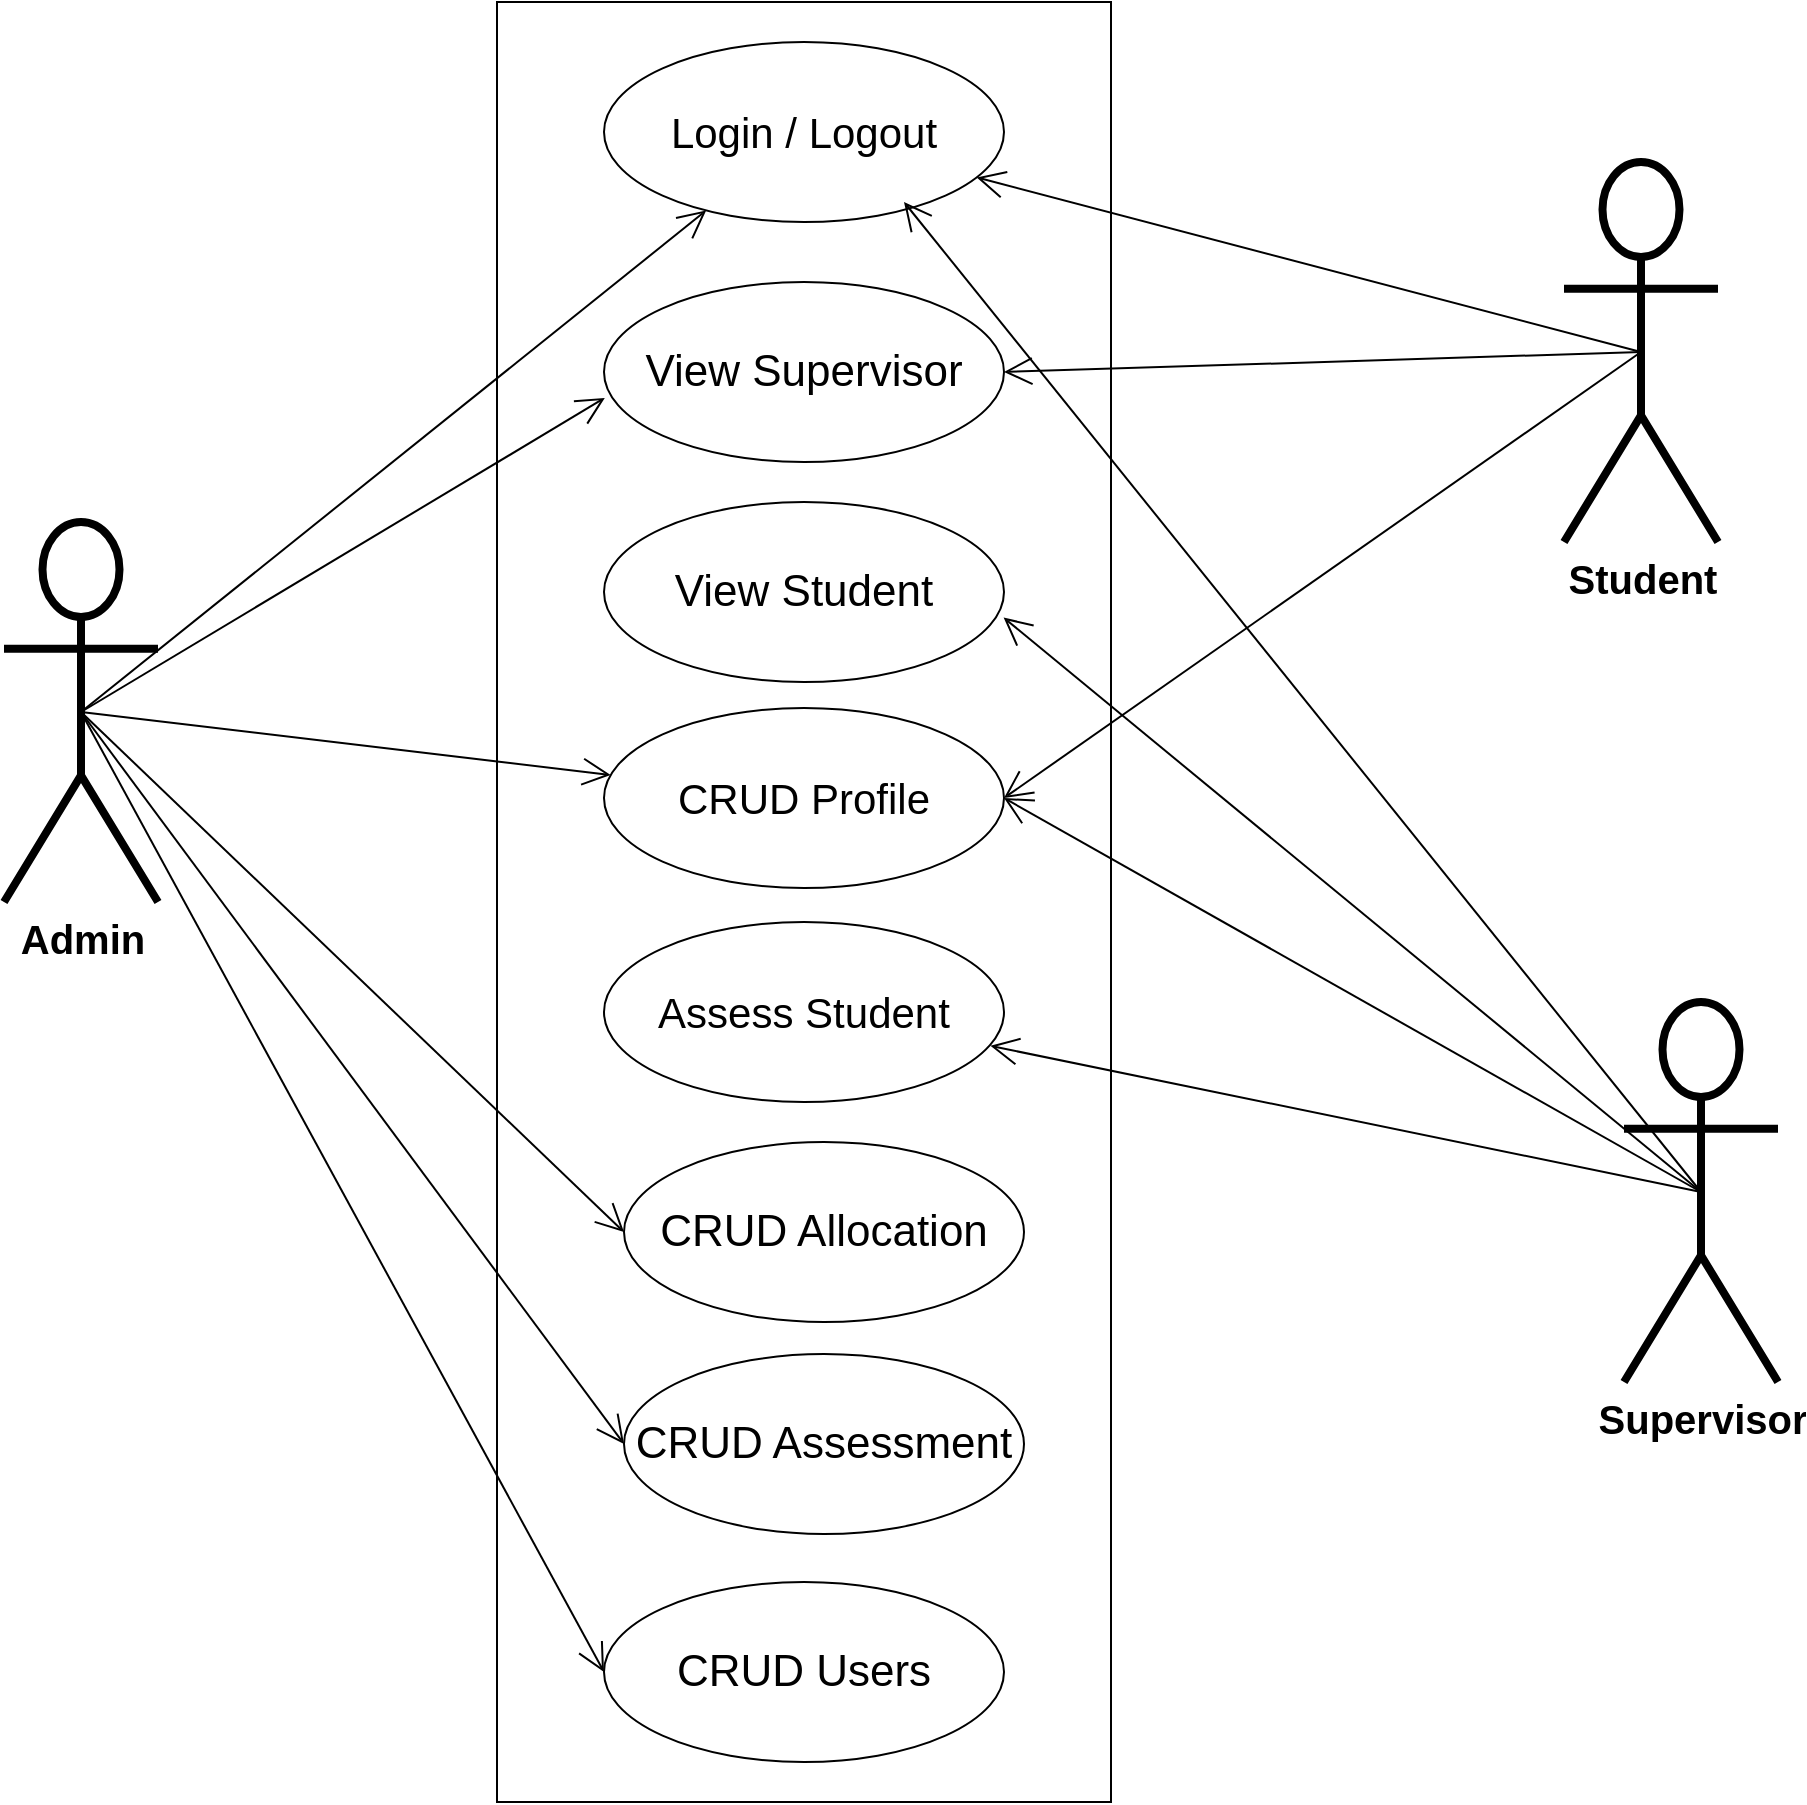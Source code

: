 <mxfile version="13.9.9" type="device"><diagram name="Page-1" id="e7e014a7-5840-1c2e-5031-d8a46d1fe8dd"><mxGraphModel dx="567" dy="1004" grid="1" gridSize="10" guides="1" tooltips="1" connect="1" arrows="1" fold="1" page="1" pageScale="1" pageWidth="1169" pageHeight="826" background="#ffffff" math="0" shadow="0" extFonts="Permanent Marker^https://fonts.googleapis.com/css?family=Permanent+Marker"><root><mxCell id="0"/><mxCell id="1" parent="0"/><mxCell id="Z_jNvDClnr_WPML_4qG5-42" value="" style="rounded=0;whiteSpace=wrap;html=1;" parent="1" vertex="1"><mxGeometry x="1546.5" y="20" width="307" height="900" as="geometry"/></mxCell><mxCell id="Z_jNvDClnr_WPML_4qG5-41" value="&lt;font size=&quot;1&quot;&gt;&lt;b style=&quot;font-size: 20px&quot;&gt;Admin&lt;/b&gt;&lt;/font&gt;" style="shape=umlActor;verticalLabelPosition=bottom;verticalAlign=top;html=1;strokeWidth=4;" parent="1" vertex="1"><mxGeometry x="1300" y="280" width="77" height="190" as="geometry"/></mxCell><mxCell id="Z_jNvDClnr_WPML_4qG5-43" value="&lt;font style=&quot;font-size: 21px&quot;&gt;Login / Logout&lt;/font&gt;" style="ellipse;whiteSpace=wrap;html=1;" parent="1" vertex="1"><mxGeometry x="1600" y="40" width="200" height="90" as="geometry"/></mxCell><mxCell id="Z_jNvDClnr_WPML_4qG5-46" value="&lt;span style=&quot;font-size: 20px&quot;&gt;&lt;b&gt;Student&lt;/b&gt;&lt;/span&gt;" style="shape=umlActor;verticalLabelPosition=bottom;verticalAlign=top;html=1;strokeWidth=4;" parent="1" vertex="1"><mxGeometry x="2080" y="100" width="77" height="190" as="geometry"/></mxCell><mxCell id="Z_jNvDClnr_WPML_4qG5-47" value="&lt;font style=&quot;font-size: 21px&quot;&gt;CRUD Profile&lt;/font&gt;" style="ellipse;whiteSpace=wrap;html=1;" parent="1" vertex="1"><mxGeometry x="1600" y="373" width="200" height="90" as="geometry"/></mxCell><mxCell id="Z_jNvDClnr_WPML_4qG5-48" value="&lt;span style=&quot;font-size: 22px&quot;&gt;View Supervisor&lt;/span&gt;" style="ellipse;whiteSpace=wrap;html=1;" parent="1" vertex="1"><mxGeometry x="1600" y="160" width="200" height="90" as="geometry"/></mxCell><mxCell id="Z_jNvDClnr_WPML_4qG5-49" value="&lt;span style=&quot;font-size: 22px&quot;&gt;CRUD Assessment&lt;/span&gt;" style="ellipse;whiteSpace=wrap;html=1;" parent="1" vertex="1"><mxGeometry x="1610" y="696" width="200" height="90" as="geometry"/></mxCell><mxCell id="Z_jNvDClnr_WPML_4qG5-50" value="&lt;span style=&quot;font-size: 21px&quot;&gt;Assess Student&lt;/span&gt;" style="ellipse;whiteSpace=wrap;html=1;" parent="1" vertex="1"><mxGeometry x="1600" y="480" width="200" height="90" as="geometry"/></mxCell><mxCell id="Z_jNvDClnr_WPML_4qG5-53" value="" style="endArrow=open;endFill=1;endSize=12;html=1;exitX=0.5;exitY=0.5;exitDx=0;exitDy=0;exitPerimeter=0;" parent="1" source="Z_jNvDClnr_WPML_4qG5-41" target="Z_jNvDClnr_WPML_4qG5-43" edge="1"><mxGeometry width="160" relative="1" as="geometry"><mxPoint x="1590" y="400" as="sourcePoint"/><mxPoint x="1750" y="400" as="targetPoint"/></mxGeometry></mxCell><mxCell id="Z_jNvDClnr_WPML_4qG5-55" value="" style="endArrow=open;endFill=1;endSize=12;html=1;exitX=0.5;exitY=0.5;exitDx=0;exitDy=0;exitPerimeter=0;" parent="1" source="Z_jNvDClnr_WPML_4qG5-41" target="Z_jNvDClnr_WPML_4qG5-47" edge="1"><mxGeometry width="160" relative="1" as="geometry"><mxPoint x="1331.5" y="365" as="sourcePoint"/><mxPoint x="1653.712" y="152.194" as="targetPoint"/></mxGeometry></mxCell><mxCell id="Z_jNvDClnr_WPML_4qG5-57" value="" style="endArrow=open;endFill=1;endSize=12;html=1;entryX=0.002;entryY=0.644;entryDx=0;entryDy=0;entryPerimeter=0;exitX=0.5;exitY=0.5;exitDx=0;exitDy=0;exitPerimeter=0;" parent="1" source="Z_jNvDClnr_WPML_4qG5-41" target="Z_jNvDClnr_WPML_4qG5-48" edge="1"><mxGeometry width="160" relative="1" as="geometry"><mxPoint x="1320" y="360" as="sourcePoint"/><mxPoint x="1610.043" y="366.315" as="targetPoint"/></mxGeometry></mxCell><mxCell id="Z_jNvDClnr_WPML_4qG5-58" value="" style="endArrow=open;endFill=1;endSize=12;html=1;entryX=0;entryY=0.5;entryDx=0;entryDy=0;exitX=0.5;exitY=0.5;exitDx=0;exitDy=0;exitPerimeter=0;" parent="1" source="Z_jNvDClnr_WPML_4qG5-41" target="Z_jNvDClnr_WPML_4qG5-49" edge="1"><mxGeometry width="160" relative="1" as="geometry"><mxPoint x="1420" y="540" as="sourcePoint"/><mxPoint x="1610.4" y="497.96" as="targetPoint"/></mxGeometry></mxCell><mxCell id="Z_jNvDClnr_WPML_4qG5-59" value="" style="endArrow=open;endFill=1;endSize=12;html=1;exitX=0.5;exitY=0.5;exitDx=0;exitDy=0;exitPerimeter=0;" parent="1" source="Z_jNvDClnr_WPML_4qG5-46" target="Z_jNvDClnr_WPML_4qG5-43" edge="1"><mxGeometry width="160" relative="1" as="geometry"><mxPoint x="1331.5" y="365" as="sourcePoint"/><mxPoint x="1610" y="615" as="targetPoint"/></mxGeometry></mxCell><mxCell id="Z_jNvDClnr_WPML_4qG5-60" value="" style="endArrow=open;endFill=1;endSize=12;html=1;exitX=0.5;exitY=0.5;exitDx=0;exitDy=0;exitPerimeter=0;entryX=1;entryY=0.5;entryDx=0;entryDy=0;" parent="1" source="Z_jNvDClnr_WPML_4qG5-46" target="Z_jNvDClnr_WPML_4qG5-48" edge="1"><mxGeometry width="160" relative="1" as="geometry"><mxPoint x="1980" y="390" as="sourcePoint"/><mxPoint x="1762.425" y="153.321" as="targetPoint"/></mxGeometry></mxCell><mxCell id="UVQzdfpX-JM1qRZY-P9x-2" value="&lt;font style=&quot;font-size: 22px&quot;&gt;CRUD Allocation&lt;/font&gt;" style="ellipse;whiteSpace=wrap;html=1;" parent="1" vertex="1"><mxGeometry x="1610" y="590" width="200" height="90" as="geometry"/></mxCell><mxCell id="UVQzdfpX-JM1qRZY-P9x-4" value="" style="endArrow=open;endFill=1;endSize=12;html=1;exitX=0.5;exitY=0.5;exitDx=0;exitDy=0;exitPerimeter=0;entryX=0;entryY=0.5;entryDx=0;entryDy=0;" parent="1" source="Z_jNvDClnr_WPML_4qG5-41" target="UVQzdfpX-JM1qRZY-P9x-2" edge="1"><mxGeometry width="160" relative="1" as="geometry"><mxPoint x="1330.0" y="370" as="sourcePoint"/><mxPoint x="1610.031" y="366.127" as="targetPoint"/></mxGeometry></mxCell><mxCell id="UVQzdfpX-JM1qRZY-P9x-5" value="&lt;span style=&quot;font-size: 22px&quot;&gt;View Student&lt;/span&gt;" style="ellipse;whiteSpace=wrap;html=1;" parent="1" vertex="1"><mxGeometry x="1600" y="270" width="200" height="90" as="geometry"/></mxCell><mxCell id="UVQzdfpX-JM1qRZY-P9x-6" value="" style="endArrow=open;endFill=1;endSize=12;html=1;entryX=0.999;entryY=0.642;entryDx=0;entryDy=0;entryPerimeter=0;exitX=0.5;exitY=0.5;exitDx=0;exitDy=0;exitPerimeter=0;" parent="1" source="ILc1eSI2rAzWM0e8EsF4-1" target="UVQzdfpX-JM1qRZY-P9x-5" edge="1"><mxGeometry width="160" relative="1" as="geometry"><mxPoint x="2030" y="340" as="sourcePoint"/><mxPoint x="1900" y="380" as="targetPoint"/></mxGeometry></mxCell><mxCell id="ILc1eSI2rAzWM0e8EsF4-1" value="&lt;span style=&quot;font-size: 20px&quot;&gt;&lt;b&gt;Supervisor&lt;/b&gt;&lt;/span&gt;" style="shape=umlActor;verticalLabelPosition=bottom;verticalAlign=top;html=1;strokeWidth=4;" vertex="1" parent="1"><mxGeometry x="2110" y="520" width="77" height="190" as="geometry"/></mxCell><mxCell id="ILc1eSI2rAzWM0e8EsF4-3" value="" style="endArrow=open;endFill=1;endSize=12;html=1;entryX=0.75;entryY=0.889;entryDx=0;entryDy=0;entryPerimeter=0;exitX=0.5;exitY=0.5;exitDx=0;exitDy=0;exitPerimeter=0;" edge="1" parent="1" source="ILc1eSI2rAzWM0e8EsF4-1" target="Z_jNvDClnr_WPML_4qG5-43"><mxGeometry width="160" relative="1" as="geometry"><mxPoint x="2208.5" y="215" as="sourcePoint"/><mxPoint x="1800" y="319.96" as="targetPoint"/></mxGeometry></mxCell><mxCell id="ILc1eSI2rAzWM0e8EsF4-4" value="" style="endArrow=open;endFill=1;endSize=12;html=1;entryX=1;entryY=0.5;entryDx=0;entryDy=0;exitX=0.5;exitY=0.5;exitDx=0;exitDy=0;exitPerimeter=0;" edge="1" parent="1" source="ILc1eSI2rAzWM0e8EsF4-1" target="Z_jNvDClnr_WPML_4qG5-47"><mxGeometry width="160" relative="1" as="geometry"><mxPoint x="2208.5" y="545" as="sourcePoint"/><mxPoint x="1760" y="130.01" as="targetPoint"/></mxGeometry></mxCell><mxCell id="ILc1eSI2rAzWM0e8EsF4-5" value="" style="endArrow=open;endFill=1;endSize=12;html=1;exitX=0.5;exitY=0.5;exitDx=0;exitDy=0;exitPerimeter=0;entryX=0.966;entryY=0.688;entryDx=0;entryDy=0;entryPerimeter=0;" edge="1" parent="1" source="ILc1eSI2rAzWM0e8EsF4-1" target="Z_jNvDClnr_WPML_4qG5-50"><mxGeometry width="160" relative="1" as="geometry"><mxPoint x="2050" y="630" as="sourcePoint"/><mxPoint x="1810" y="428" as="targetPoint"/></mxGeometry></mxCell><mxCell id="ILc1eSI2rAzWM0e8EsF4-6" value="" style="endArrow=open;endFill=1;endSize=12;html=1;entryX=1;entryY=0.5;entryDx=0;entryDy=0;exitX=0.5;exitY=0.5;exitDx=0;exitDy=0;exitPerimeter=0;" edge="1" parent="1" source="Z_jNvDClnr_WPML_4qG5-46" target="Z_jNvDClnr_WPML_4qG5-47"><mxGeometry width="160" relative="1" as="geometry"><mxPoint x="2208.5" y="545" as="sourcePoint"/><mxPoint x="1810" y="428" as="targetPoint"/></mxGeometry></mxCell><mxCell id="ILc1eSI2rAzWM0e8EsF4-7" value="&lt;span style=&quot;font-size: 22px&quot;&gt;CRUD Users&lt;/span&gt;" style="ellipse;whiteSpace=wrap;html=1;" vertex="1" parent="1"><mxGeometry x="1600" y="810" width="200" height="90" as="geometry"/></mxCell><mxCell id="ILc1eSI2rAzWM0e8EsF4-8" value="" style="endArrow=open;endFill=1;endSize=12;html=1;entryX=0;entryY=0.5;entryDx=0;entryDy=0;exitX=0.5;exitY=0.5;exitDx=0;exitDy=0;exitPerimeter=0;" edge="1" parent="1" source="Z_jNvDClnr_WPML_4qG5-41" target="ILc1eSI2rAzWM0e8EsF4-7"><mxGeometry width="160" relative="1" as="geometry"><mxPoint x="1348.5" y="415" as="sourcePoint"/><mxPoint x="1620" y="751" as="targetPoint"/></mxGeometry></mxCell></root></mxGraphModel></diagram></mxfile>